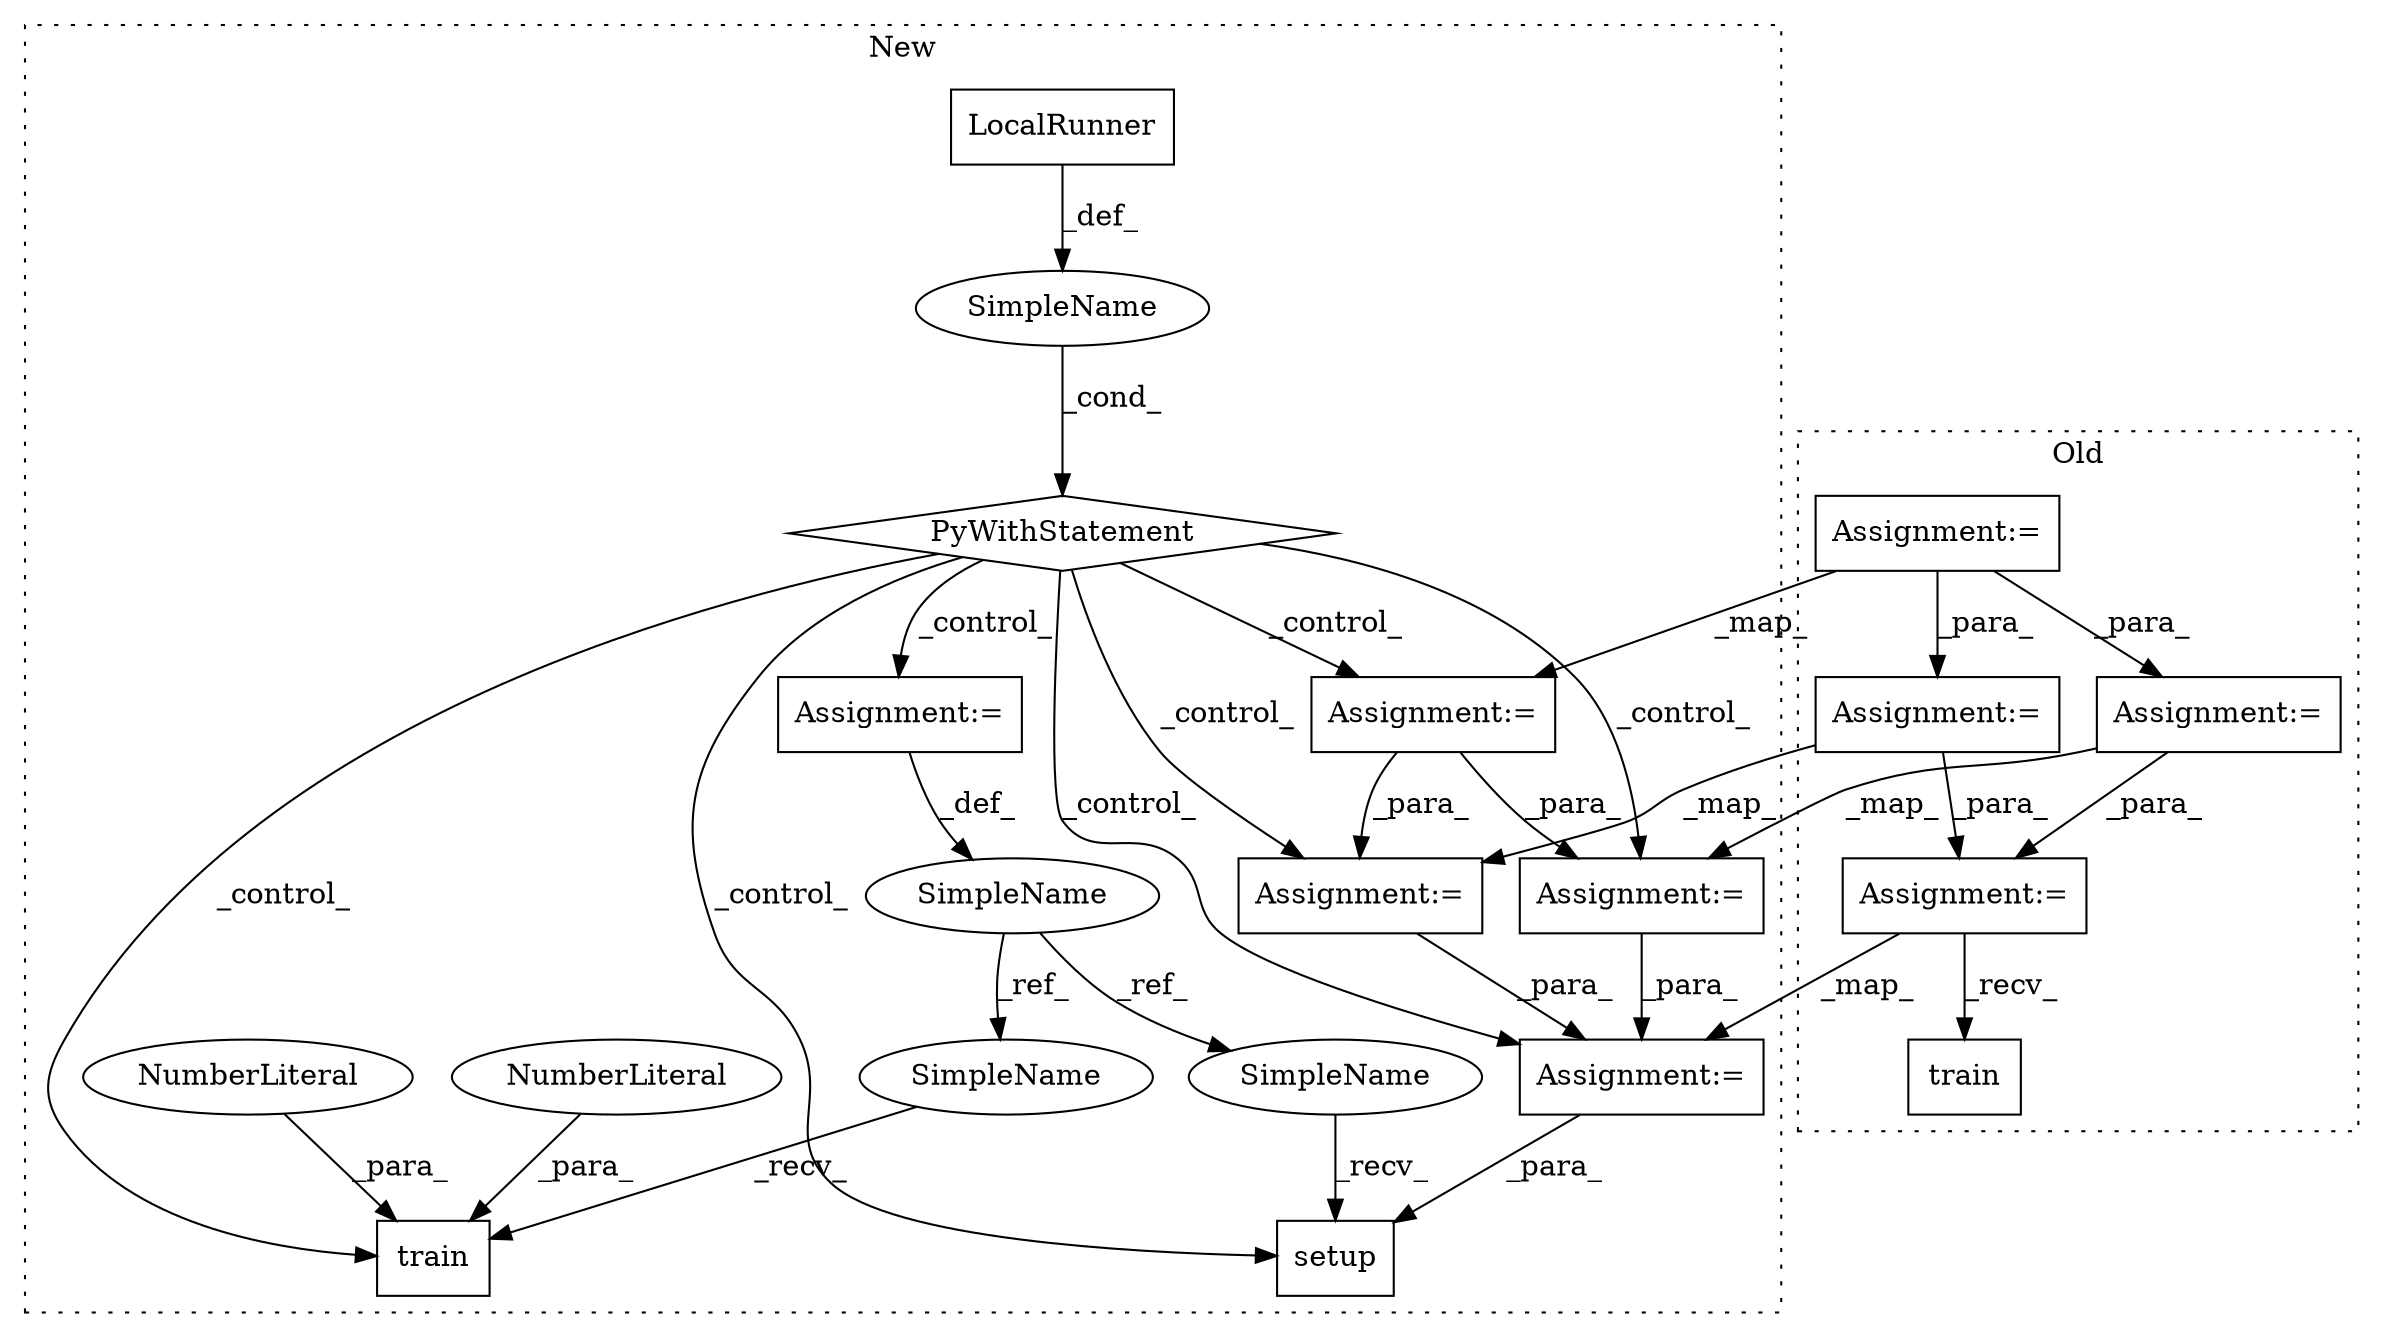 digraph G {
subgraph cluster0 {
1 [label="train" a="32" s="1018" l="7" shape="box"];
11 [label="Assignment:=" a="7" s="948" l="1" shape="box"];
13 [label="Assignment:=" a="7" s="906" l="1" shape="box"];
16 [label="Assignment:=" a="7" s="831" l="1" shape="box"];
17 [label="Assignment:=" a="7" s="774" l="1" shape="box"];
label = "Old";
style="dotted";
}
subgraph cluster1 {
2 [label="PyWithStatement" a="104" s="853,876" l="10,2" shape="diamond"];
3 [label="SimpleName" a="42" s="" l="" shape="ellipse"];
4 [label="train" a="32" s="1227,1240" l="6,1" shape="box"];
5 [label="LocalRunner" a="32" s="863" l="13" shape="box"];
6 [label="SimpleName" a="42" s="932" l="6" shape="ellipse"];
7 [label="setup" a="32" s="1197,1211" l="6,1" shape="box"];
8 [label="Assignment:=" a="7" s="932" l="6" shape="box"];
9 [label="NumberLiteral" a="34" s="1233" l="2" shape="ellipse"];
10 [label="NumberLiteral" a="34" s="1236" l="4" shape="ellipse"];
12 [label="Assignment:=" a="7" s="1131" l="1" shape="box"];
14 [label="Assignment:=" a="7" s="1087" l="1" shape="box"];
15 [label="Assignment:=" a="7" s="1008" l="1" shape="box"];
18 [label="Assignment:=" a="7" s="949" l="1" shape="box"];
19 [label="SimpleName" a="42" s="1190" l="6" shape="ellipse"];
20 [label="SimpleName" a="42" s="1220" l="6" shape="ellipse"];
label = "New";
style="dotted";
}
2 -> 12 [label="_control_"];
2 -> 14 [label="_control_"];
2 -> 18 [label="_control_"];
2 -> 4 [label="_control_"];
2 -> 7 [label="_control_"];
2 -> 8 [label="_control_"];
2 -> 15 [label="_control_"];
3 -> 2 [label="_cond_"];
5 -> 3 [label="_def_"];
6 -> 19 [label="_ref_"];
6 -> 20 [label="_ref_"];
8 -> 6 [label="_def_"];
9 -> 4 [label="_para_"];
10 -> 4 [label="_para_"];
11 -> 12 [label="_map_"];
11 -> 1 [label="_recv_"];
12 -> 7 [label="_para_"];
13 -> 11 [label="_para_"];
13 -> 14 [label="_map_"];
14 -> 12 [label="_para_"];
15 -> 12 [label="_para_"];
16 -> 11 [label="_para_"];
16 -> 15 [label="_map_"];
17 -> 18 [label="_map_"];
17 -> 16 [label="_para_"];
17 -> 13 [label="_para_"];
18 -> 14 [label="_para_"];
18 -> 15 [label="_para_"];
19 -> 7 [label="_recv_"];
20 -> 4 [label="_recv_"];
}